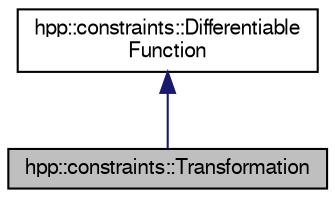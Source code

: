 digraph "hpp::constraints::Transformation"
{
  edge [fontname="FreeSans",fontsize="10",labelfontname="FreeSans",labelfontsize="10"];
  node [fontname="FreeSans",fontsize="10",shape=record];
  Node1 [label="hpp::constraints::Transformation",height=0.2,width=0.4,color="black", fillcolor="grey75", style="filled" fontcolor="black"];
  Node2 -> Node1 [dir="back",color="midnightblue",fontsize="10",style="solid",fontname="FreeSans"];
  Node2 [label="hpp::constraints::Differentiable\lFunction",height=0.2,width=0.4,color="black", fillcolor="white", style="filled",URL="$a00007.html",tooltip="Differentiable function. "];
}
